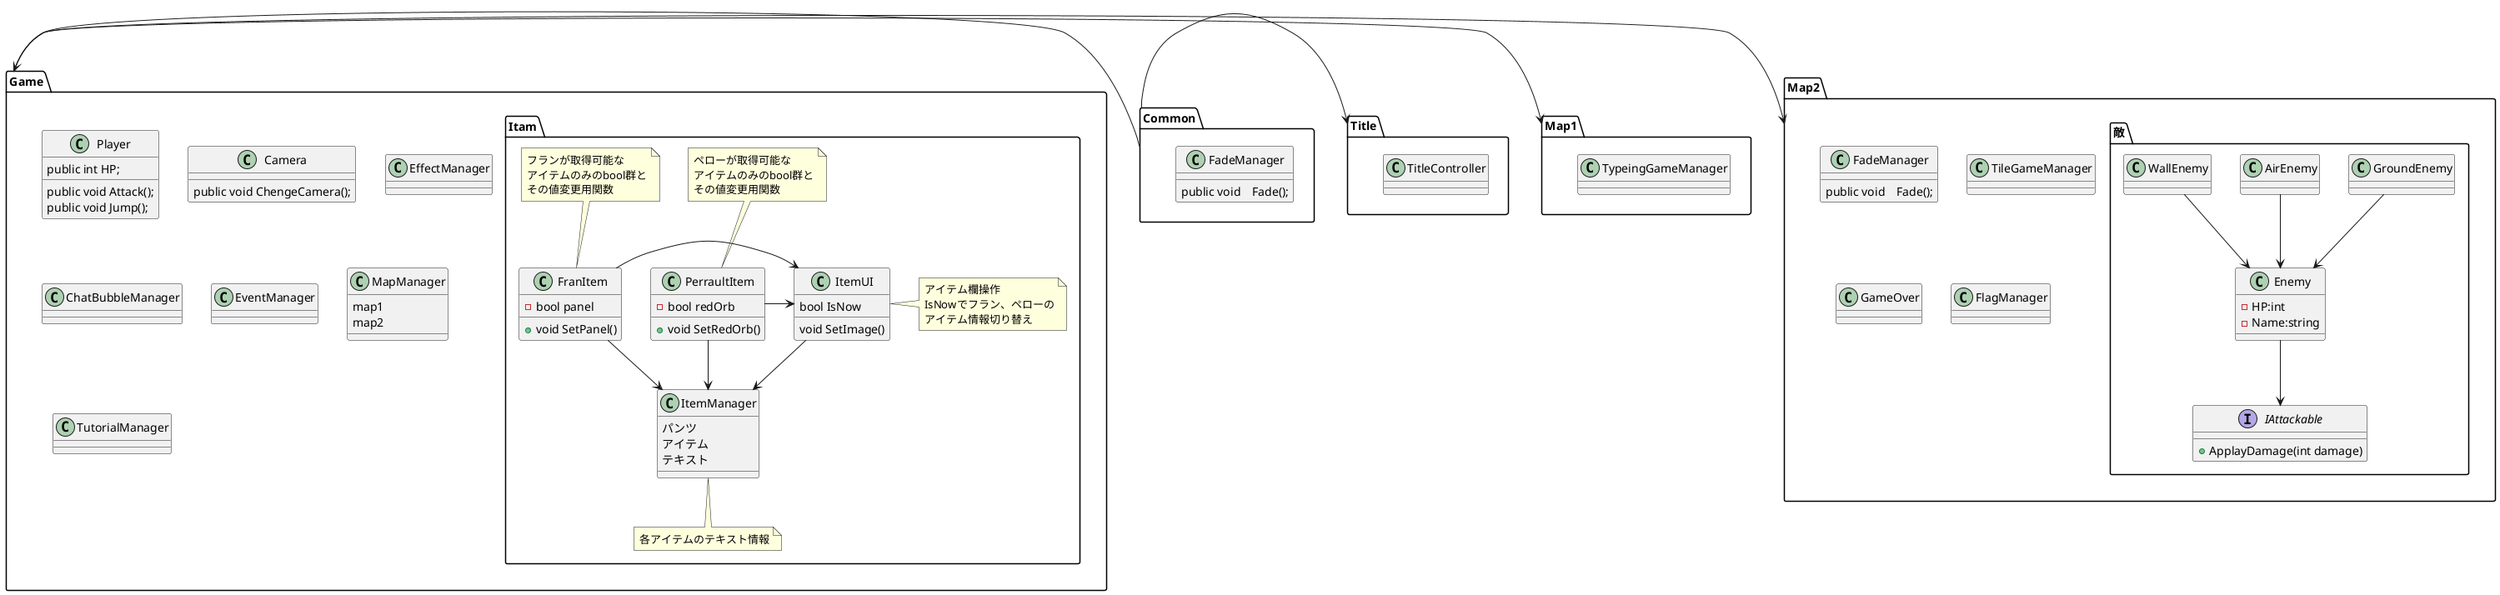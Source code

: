 @startuml

package Common{
    class FadeManager{
    public void　Fade();
    }

}

package Game {
    class Player{
        public int HP;
        public void Attack();
        public void Jump();
    }
    class Camera{
        public void ChengeCamera();
    }
    class EffectManager{

    }
    class ChatBubbleManager{

    }
    class EventManager{

    }
    class MapManager{
        map1
        map2
    }

    class TutorialManager{

    }

    package Itam{

        class ItemManager{
           パンツ
          アイテム
          テキスト
        }
        note bottom of ItemManager
        各アイテムのテキスト情報
        endnote

        class PerraultItem{
            -bool redOrb
            +void SetRedOrb()
        }
        note top of PerraultItem
        ペローが取得可能な
        アイテムのみのbool群と
        その値変更用関数
        endnote

        class FranItem{
            -bool panel
            +void SetPanel()
        }
        note top of FranItem
        フランが取得可能な
        アイテムのみのbool群と
        その値変更用関数
        endnote

        class ItemUI{
            bool IsNow
            void SetImage()
        }
        note right of ItemUI
        アイテム欄操作
        IsNowでフラン、ペローの
        アイテム情報切り替え
        endnote

        ItemUI -do->ItemManager
        PerraultItem -do->ItemManager
        FranItem -do->ItemManager

        PerraultItem ->ItemUI
        FranItem ->ItemUI

    }



}


package Title{
    class TitleController{
        
    }
}

package Map1{
    class TypeingGameManager{

    }
}

package Map2{
    class FadeManager{
        public void　Fade();
    }
    class TileGameManager{

    }

    package 敵{
        class Enemy{
        -HP:int
        -Name:string    
        }

        class GroundEnemy{

        }
        class AirEnemy{

        }
        class WallEnemy{

        }
        interface IAttackable{
            +ApplayDamage(int damage)
        }
    }
    

    class GameOver{

    }

    class FlagManager{

    }

        Enemy -down-> IAttackable


    GroundEnemy -do-> Enemy
    AirEnemy -do-> Enemy
    WallEnemy -do-> Enemy

}

Common -> Title
Common -> Game
Game -> Map1
Game -> Map2
@enduml
